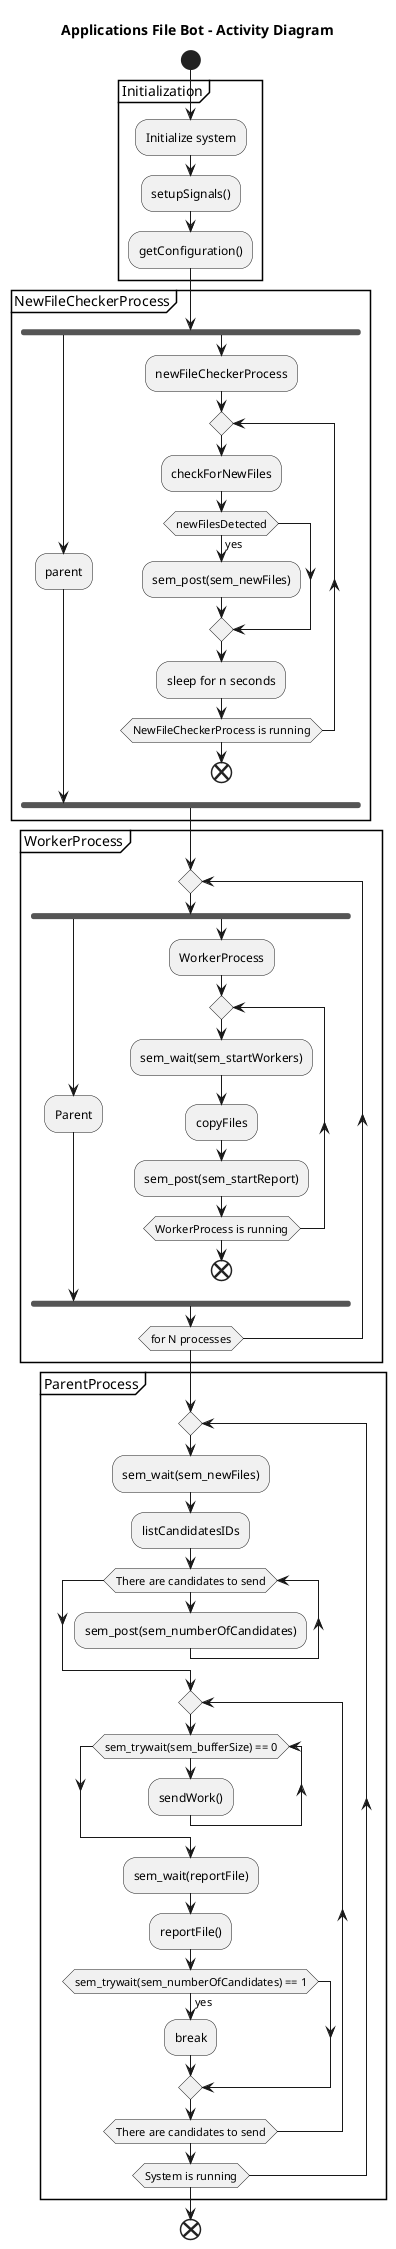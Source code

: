 @startuml

title Applications File Bot - Activity Diagram

start

partition Initialization {
  :Initialize system;
  :setupSignals();
  :getConfiguration();

}

partition NewFileCheckerProcess {
  fork
    :parent;
  fork again
    :newFileCheckerProcess;
    repeat
      :checkForNewFiles;
      if(newFilesDetected) then (yes)
        :sem_post(sem_newFiles);
      endif
      :sleep for n seconds;
    repeat while(NewFileCheckerProcess is running)
    end
  end fork
}

partition WorkerProcess {
  repeat
    fork
      :Parent;
    fork again
      :WorkerProcess;
      repeat
        :sem_wait(sem_startWorkers);
        :copyFiles;
        :sem_post(sem_startReport);
      repeat while(WorkerProcess is running)
      end
    end fork
  repeat while(for N processes)
}

partition ParentProcess {
  repeat
    :sem_wait(sem_newFiles);
    :listCandidatesIDs;
    while (There are candidates to send)
    :sem_post(sem_numberOfCandidates);
    endwhile
    repeat
      while(sem_trywait(sem_bufferSize) == 0)
      :sendWork();
      endwhile
      :sem_wait(reportFile);
      :reportFile();
      if(sem_trywait(sem_numberOfCandidates) == 1) then (yes)
        :break;
      endif
    repeat while(There are candidates to send)
  repeat while(System is running)
}

end

@enduml